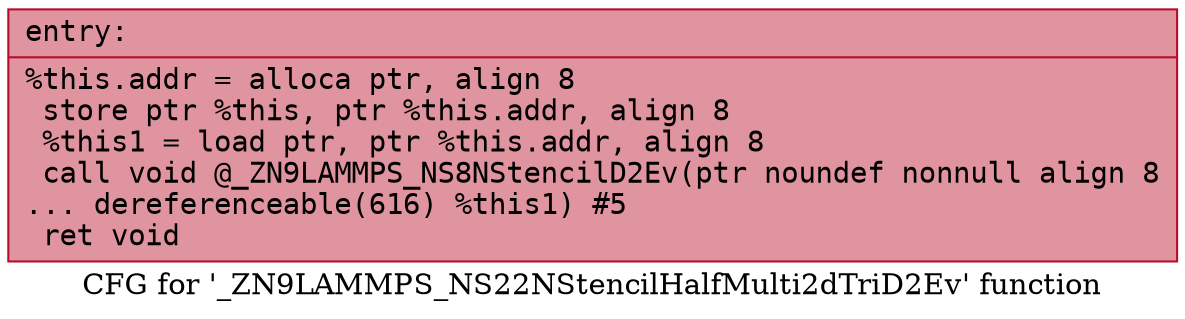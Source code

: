 digraph "CFG for '_ZN9LAMMPS_NS22NStencilHalfMulti2dTriD2Ev' function" {
	label="CFG for '_ZN9LAMMPS_NS22NStencilHalfMulti2dTriD2Ev' function";

	Node0x5639413843f0 [shape=record,color="#b70d28ff", style=filled, fillcolor="#b70d2870" fontname="Courier",label="{entry:\l|  %this.addr = alloca ptr, align 8\l  store ptr %this, ptr %this.addr, align 8\l  %this1 = load ptr, ptr %this.addr, align 8\l  call void @_ZN9LAMMPS_NS8NStencilD2Ev(ptr noundef nonnull align 8\l... dereferenceable(616) %this1) #5\l  ret void\l}"];
}

